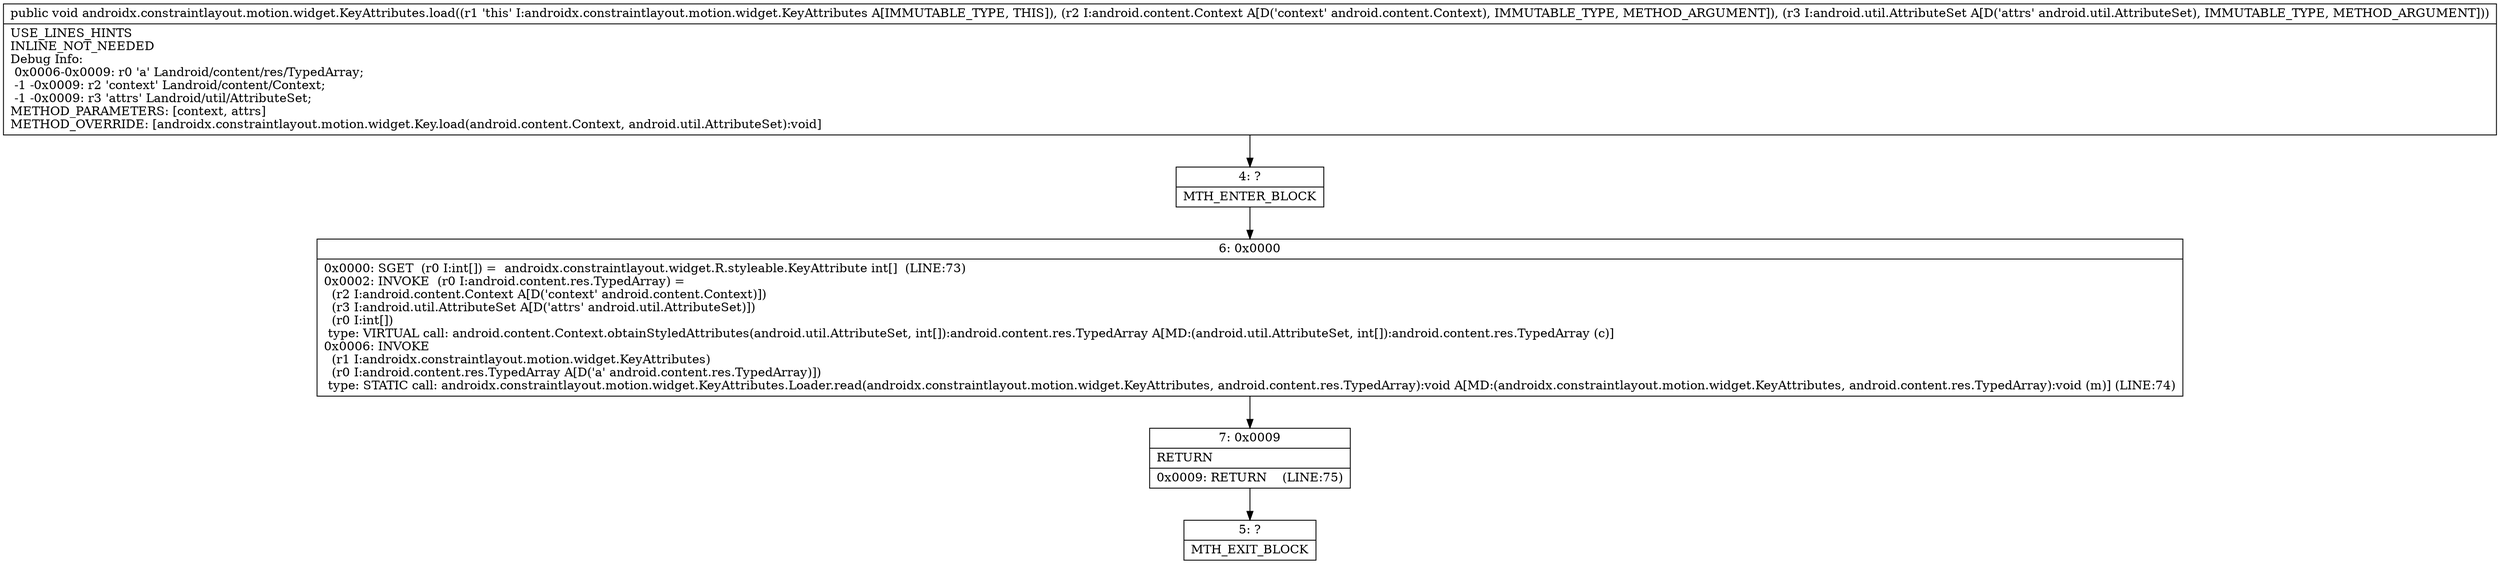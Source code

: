digraph "CFG forandroidx.constraintlayout.motion.widget.KeyAttributes.load(Landroid\/content\/Context;Landroid\/util\/AttributeSet;)V" {
Node_4 [shape=record,label="{4\:\ ?|MTH_ENTER_BLOCK\l}"];
Node_6 [shape=record,label="{6\:\ 0x0000|0x0000: SGET  (r0 I:int[]) =  androidx.constraintlayout.widget.R.styleable.KeyAttribute int[]  (LINE:73)\l0x0002: INVOKE  (r0 I:android.content.res.TypedArray) = \l  (r2 I:android.content.Context A[D('context' android.content.Context)])\l  (r3 I:android.util.AttributeSet A[D('attrs' android.util.AttributeSet)])\l  (r0 I:int[])\l type: VIRTUAL call: android.content.Context.obtainStyledAttributes(android.util.AttributeSet, int[]):android.content.res.TypedArray A[MD:(android.util.AttributeSet, int[]):android.content.res.TypedArray (c)]\l0x0006: INVOKE  \l  (r1 I:androidx.constraintlayout.motion.widget.KeyAttributes)\l  (r0 I:android.content.res.TypedArray A[D('a' android.content.res.TypedArray)])\l type: STATIC call: androidx.constraintlayout.motion.widget.KeyAttributes.Loader.read(androidx.constraintlayout.motion.widget.KeyAttributes, android.content.res.TypedArray):void A[MD:(androidx.constraintlayout.motion.widget.KeyAttributes, android.content.res.TypedArray):void (m)] (LINE:74)\l}"];
Node_7 [shape=record,label="{7\:\ 0x0009|RETURN\l|0x0009: RETURN    (LINE:75)\l}"];
Node_5 [shape=record,label="{5\:\ ?|MTH_EXIT_BLOCK\l}"];
MethodNode[shape=record,label="{public void androidx.constraintlayout.motion.widget.KeyAttributes.load((r1 'this' I:androidx.constraintlayout.motion.widget.KeyAttributes A[IMMUTABLE_TYPE, THIS]), (r2 I:android.content.Context A[D('context' android.content.Context), IMMUTABLE_TYPE, METHOD_ARGUMENT]), (r3 I:android.util.AttributeSet A[D('attrs' android.util.AttributeSet), IMMUTABLE_TYPE, METHOD_ARGUMENT]))  | USE_LINES_HINTS\lINLINE_NOT_NEEDED\lDebug Info:\l  0x0006\-0x0009: r0 'a' Landroid\/content\/res\/TypedArray;\l  \-1 \-0x0009: r2 'context' Landroid\/content\/Context;\l  \-1 \-0x0009: r3 'attrs' Landroid\/util\/AttributeSet;\lMETHOD_PARAMETERS: [context, attrs]\lMETHOD_OVERRIDE: [androidx.constraintlayout.motion.widget.Key.load(android.content.Context, android.util.AttributeSet):void]\l}"];
MethodNode -> Node_4;Node_4 -> Node_6;
Node_6 -> Node_7;
Node_7 -> Node_5;
}


